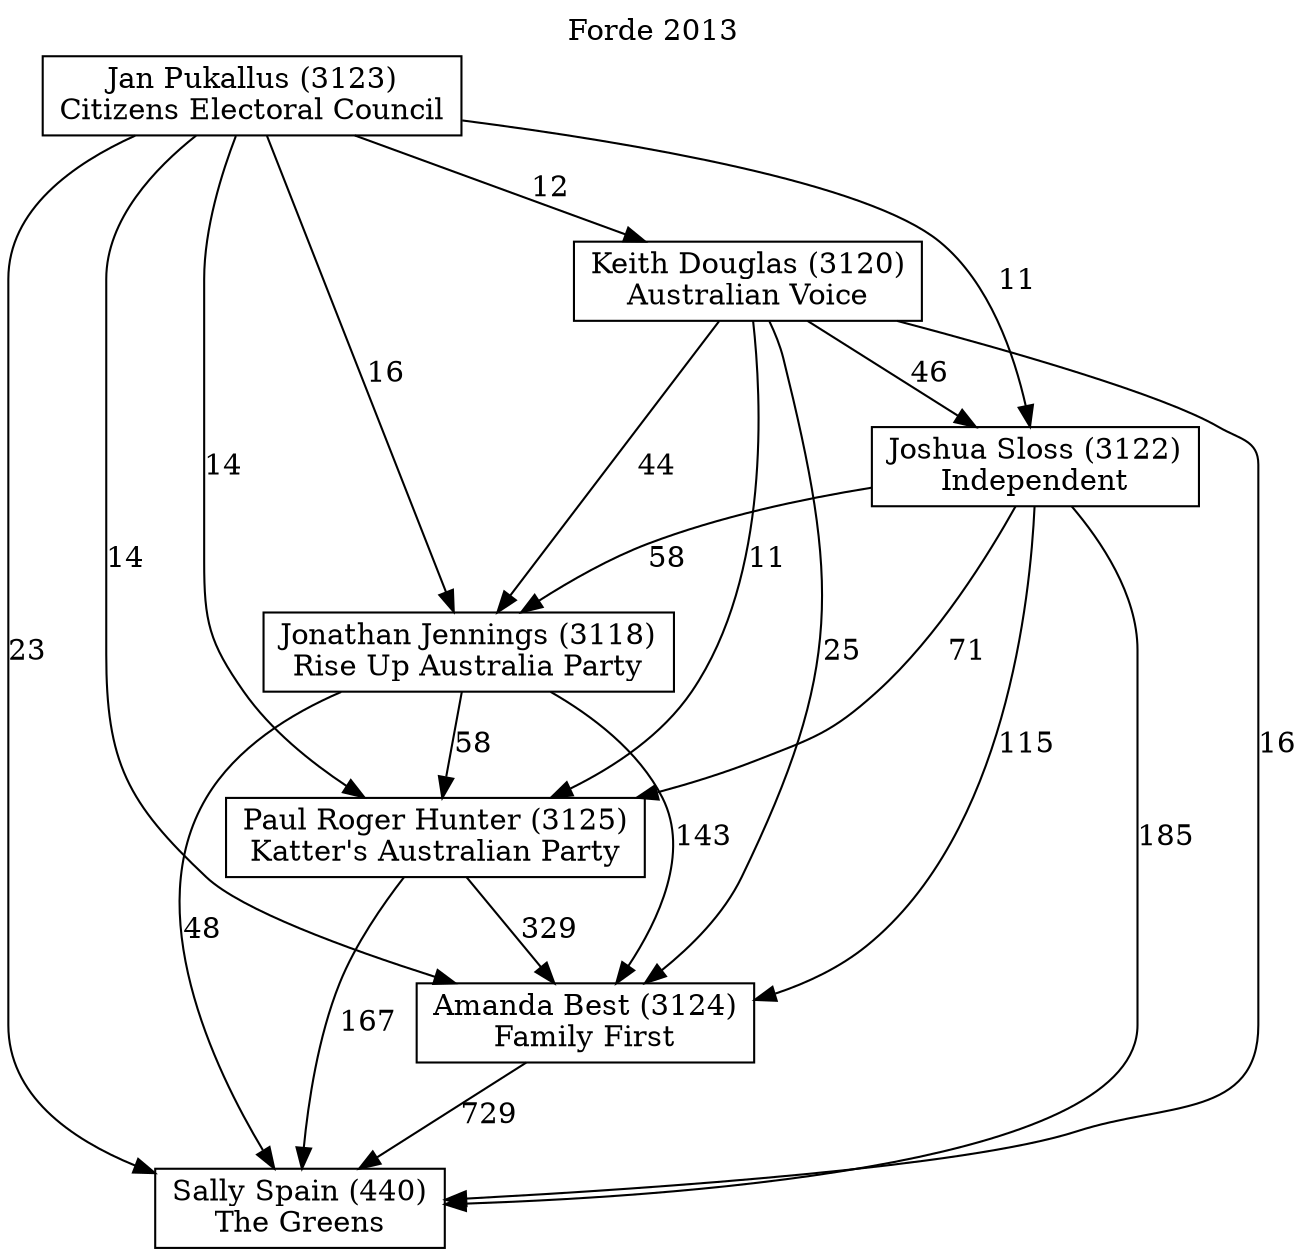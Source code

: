 // House preference flow
digraph "Sally Spain (440)_Forde_2013" {
	graph [label="Forde 2013" labelloc=t]
	node [shape=box]
	"Sally Spain (440)" [label="Sally Spain (440)
The Greens"]
	"Amanda Best (3124)" [label="Amanda Best (3124)
Family First"]
	"Paul Roger Hunter (3125)" [label="Paul Roger Hunter (3125)
Katter's Australian Party"]
	"Jonathan Jennings (3118)" [label="Jonathan Jennings (3118)
Rise Up Australia Party"]
	"Joshua Sloss (3122)" [label="Joshua Sloss (3122)
Independent"]
	"Keith Douglas (3120)" [label="Keith Douglas (3120)
Australian Voice"]
	"Jan Pukallus (3123)" [label="Jan Pukallus (3123)
Citizens Electoral Council"]
	"Sally Spain (440)" [label="Sally Spain (440)
The Greens"]
	"Paul Roger Hunter (3125)" [label="Paul Roger Hunter (3125)
Katter's Australian Party"]
	"Jonathan Jennings (3118)" [label="Jonathan Jennings (3118)
Rise Up Australia Party"]
	"Joshua Sloss (3122)" [label="Joshua Sloss (3122)
Independent"]
	"Keith Douglas (3120)" [label="Keith Douglas (3120)
Australian Voice"]
	"Jan Pukallus (3123)" [label="Jan Pukallus (3123)
Citizens Electoral Council"]
	"Sally Spain (440)" [label="Sally Spain (440)
The Greens"]
	"Jonathan Jennings (3118)" [label="Jonathan Jennings (3118)
Rise Up Australia Party"]
	"Joshua Sloss (3122)" [label="Joshua Sloss (3122)
Independent"]
	"Keith Douglas (3120)" [label="Keith Douglas (3120)
Australian Voice"]
	"Jan Pukallus (3123)" [label="Jan Pukallus (3123)
Citizens Electoral Council"]
	"Sally Spain (440)" [label="Sally Spain (440)
The Greens"]
	"Joshua Sloss (3122)" [label="Joshua Sloss (3122)
Independent"]
	"Keith Douglas (3120)" [label="Keith Douglas (3120)
Australian Voice"]
	"Jan Pukallus (3123)" [label="Jan Pukallus (3123)
Citizens Electoral Council"]
	"Sally Spain (440)" [label="Sally Spain (440)
The Greens"]
	"Keith Douglas (3120)" [label="Keith Douglas (3120)
Australian Voice"]
	"Jan Pukallus (3123)" [label="Jan Pukallus (3123)
Citizens Electoral Council"]
	"Sally Spain (440)" [label="Sally Spain (440)
The Greens"]
	"Jan Pukallus (3123)" [label="Jan Pukallus (3123)
Citizens Electoral Council"]
	"Jan Pukallus (3123)" [label="Jan Pukallus (3123)
Citizens Electoral Council"]
	"Keith Douglas (3120)" [label="Keith Douglas (3120)
Australian Voice"]
	"Jan Pukallus (3123)" [label="Jan Pukallus (3123)
Citizens Electoral Council"]
	"Jan Pukallus (3123)" [label="Jan Pukallus (3123)
Citizens Electoral Council"]
	"Joshua Sloss (3122)" [label="Joshua Sloss (3122)
Independent"]
	"Keith Douglas (3120)" [label="Keith Douglas (3120)
Australian Voice"]
	"Jan Pukallus (3123)" [label="Jan Pukallus (3123)
Citizens Electoral Council"]
	"Joshua Sloss (3122)" [label="Joshua Sloss (3122)
Independent"]
	"Jan Pukallus (3123)" [label="Jan Pukallus (3123)
Citizens Electoral Council"]
	"Jan Pukallus (3123)" [label="Jan Pukallus (3123)
Citizens Electoral Council"]
	"Keith Douglas (3120)" [label="Keith Douglas (3120)
Australian Voice"]
	"Jan Pukallus (3123)" [label="Jan Pukallus (3123)
Citizens Electoral Council"]
	"Jan Pukallus (3123)" [label="Jan Pukallus (3123)
Citizens Electoral Council"]
	"Jonathan Jennings (3118)" [label="Jonathan Jennings (3118)
Rise Up Australia Party"]
	"Joshua Sloss (3122)" [label="Joshua Sloss (3122)
Independent"]
	"Keith Douglas (3120)" [label="Keith Douglas (3120)
Australian Voice"]
	"Jan Pukallus (3123)" [label="Jan Pukallus (3123)
Citizens Electoral Council"]
	"Jonathan Jennings (3118)" [label="Jonathan Jennings (3118)
Rise Up Australia Party"]
	"Keith Douglas (3120)" [label="Keith Douglas (3120)
Australian Voice"]
	"Jan Pukallus (3123)" [label="Jan Pukallus (3123)
Citizens Electoral Council"]
	"Jonathan Jennings (3118)" [label="Jonathan Jennings (3118)
Rise Up Australia Party"]
	"Jan Pukallus (3123)" [label="Jan Pukallus (3123)
Citizens Electoral Council"]
	"Jan Pukallus (3123)" [label="Jan Pukallus (3123)
Citizens Electoral Council"]
	"Keith Douglas (3120)" [label="Keith Douglas (3120)
Australian Voice"]
	"Jan Pukallus (3123)" [label="Jan Pukallus (3123)
Citizens Electoral Council"]
	"Jan Pukallus (3123)" [label="Jan Pukallus (3123)
Citizens Electoral Council"]
	"Joshua Sloss (3122)" [label="Joshua Sloss (3122)
Independent"]
	"Keith Douglas (3120)" [label="Keith Douglas (3120)
Australian Voice"]
	"Jan Pukallus (3123)" [label="Jan Pukallus (3123)
Citizens Electoral Council"]
	"Joshua Sloss (3122)" [label="Joshua Sloss (3122)
Independent"]
	"Jan Pukallus (3123)" [label="Jan Pukallus (3123)
Citizens Electoral Council"]
	"Jan Pukallus (3123)" [label="Jan Pukallus (3123)
Citizens Electoral Council"]
	"Keith Douglas (3120)" [label="Keith Douglas (3120)
Australian Voice"]
	"Jan Pukallus (3123)" [label="Jan Pukallus (3123)
Citizens Electoral Council"]
	"Jan Pukallus (3123)" [label="Jan Pukallus (3123)
Citizens Electoral Council"]
	"Paul Roger Hunter (3125)" [label="Paul Roger Hunter (3125)
Katter's Australian Party"]
	"Jonathan Jennings (3118)" [label="Jonathan Jennings (3118)
Rise Up Australia Party"]
	"Joshua Sloss (3122)" [label="Joshua Sloss (3122)
Independent"]
	"Keith Douglas (3120)" [label="Keith Douglas (3120)
Australian Voice"]
	"Jan Pukallus (3123)" [label="Jan Pukallus (3123)
Citizens Electoral Council"]
	"Paul Roger Hunter (3125)" [label="Paul Roger Hunter (3125)
Katter's Australian Party"]
	"Joshua Sloss (3122)" [label="Joshua Sloss (3122)
Independent"]
	"Keith Douglas (3120)" [label="Keith Douglas (3120)
Australian Voice"]
	"Jan Pukallus (3123)" [label="Jan Pukallus (3123)
Citizens Electoral Council"]
	"Paul Roger Hunter (3125)" [label="Paul Roger Hunter (3125)
Katter's Australian Party"]
	"Keith Douglas (3120)" [label="Keith Douglas (3120)
Australian Voice"]
	"Jan Pukallus (3123)" [label="Jan Pukallus (3123)
Citizens Electoral Council"]
	"Paul Roger Hunter (3125)" [label="Paul Roger Hunter (3125)
Katter's Australian Party"]
	"Jan Pukallus (3123)" [label="Jan Pukallus (3123)
Citizens Electoral Council"]
	"Jan Pukallus (3123)" [label="Jan Pukallus (3123)
Citizens Electoral Council"]
	"Keith Douglas (3120)" [label="Keith Douglas (3120)
Australian Voice"]
	"Jan Pukallus (3123)" [label="Jan Pukallus (3123)
Citizens Electoral Council"]
	"Jan Pukallus (3123)" [label="Jan Pukallus (3123)
Citizens Electoral Council"]
	"Joshua Sloss (3122)" [label="Joshua Sloss (3122)
Independent"]
	"Keith Douglas (3120)" [label="Keith Douglas (3120)
Australian Voice"]
	"Jan Pukallus (3123)" [label="Jan Pukallus (3123)
Citizens Electoral Council"]
	"Joshua Sloss (3122)" [label="Joshua Sloss (3122)
Independent"]
	"Jan Pukallus (3123)" [label="Jan Pukallus (3123)
Citizens Electoral Council"]
	"Jan Pukallus (3123)" [label="Jan Pukallus (3123)
Citizens Electoral Council"]
	"Keith Douglas (3120)" [label="Keith Douglas (3120)
Australian Voice"]
	"Jan Pukallus (3123)" [label="Jan Pukallus (3123)
Citizens Electoral Council"]
	"Jan Pukallus (3123)" [label="Jan Pukallus (3123)
Citizens Electoral Council"]
	"Jonathan Jennings (3118)" [label="Jonathan Jennings (3118)
Rise Up Australia Party"]
	"Joshua Sloss (3122)" [label="Joshua Sloss (3122)
Independent"]
	"Keith Douglas (3120)" [label="Keith Douglas (3120)
Australian Voice"]
	"Jan Pukallus (3123)" [label="Jan Pukallus (3123)
Citizens Electoral Council"]
	"Jonathan Jennings (3118)" [label="Jonathan Jennings (3118)
Rise Up Australia Party"]
	"Keith Douglas (3120)" [label="Keith Douglas (3120)
Australian Voice"]
	"Jan Pukallus (3123)" [label="Jan Pukallus (3123)
Citizens Electoral Council"]
	"Jonathan Jennings (3118)" [label="Jonathan Jennings (3118)
Rise Up Australia Party"]
	"Jan Pukallus (3123)" [label="Jan Pukallus (3123)
Citizens Electoral Council"]
	"Jan Pukallus (3123)" [label="Jan Pukallus (3123)
Citizens Electoral Council"]
	"Keith Douglas (3120)" [label="Keith Douglas (3120)
Australian Voice"]
	"Jan Pukallus (3123)" [label="Jan Pukallus (3123)
Citizens Electoral Council"]
	"Jan Pukallus (3123)" [label="Jan Pukallus (3123)
Citizens Electoral Council"]
	"Joshua Sloss (3122)" [label="Joshua Sloss (3122)
Independent"]
	"Keith Douglas (3120)" [label="Keith Douglas (3120)
Australian Voice"]
	"Jan Pukallus (3123)" [label="Jan Pukallus (3123)
Citizens Electoral Council"]
	"Joshua Sloss (3122)" [label="Joshua Sloss (3122)
Independent"]
	"Jan Pukallus (3123)" [label="Jan Pukallus (3123)
Citizens Electoral Council"]
	"Jan Pukallus (3123)" [label="Jan Pukallus (3123)
Citizens Electoral Council"]
	"Keith Douglas (3120)" [label="Keith Douglas (3120)
Australian Voice"]
	"Jan Pukallus (3123)" [label="Jan Pukallus (3123)
Citizens Electoral Council"]
	"Jan Pukallus (3123)" [label="Jan Pukallus (3123)
Citizens Electoral Council"]
	"Amanda Best (3124)" [label="Amanda Best (3124)
Family First"]
	"Paul Roger Hunter (3125)" [label="Paul Roger Hunter (3125)
Katter's Australian Party"]
	"Jonathan Jennings (3118)" [label="Jonathan Jennings (3118)
Rise Up Australia Party"]
	"Joshua Sloss (3122)" [label="Joshua Sloss (3122)
Independent"]
	"Keith Douglas (3120)" [label="Keith Douglas (3120)
Australian Voice"]
	"Jan Pukallus (3123)" [label="Jan Pukallus (3123)
Citizens Electoral Council"]
	"Amanda Best (3124)" [label="Amanda Best (3124)
Family First"]
	"Jonathan Jennings (3118)" [label="Jonathan Jennings (3118)
Rise Up Australia Party"]
	"Joshua Sloss (3122)" [label="Joshua Sloss (3122)
Independent"]
	"Keith Douglas (3120)" [label="Keith Douglas (3120)
Australian Voice"]
	"Jan Pukallus (3123)" [label="Jan Pukallus (3123)
Citizens Electoral Council"]
	"Amanda Best (3124)" [label="Amanda Best (3124)
Family First"]
	"Joshua Sloss (3122)" [label="Joshua Sloss (3122)
Independent"]
	"Keith Douglas (3120)" [label="Keith Douglas (3120)
Australian Voice"]
	"Jan Pukallus (3123)" [label="Jan Pukallus (3123)
Citizens Electoral Council"]
	"Amanda Best (3124)" [label="Amanda Best (3124)
Family First"]
	"Keith Douglas (3120)" [label="Keith Douglas (3120)
Australian Voice"]
	"Jan Pukallus (3123)" [label="Jan Pukallus (3123)
Citizens Electoral Council"]
	"Amanda Best (3124)" [label="Amanda Best (3124)
Family First"]
	"Jan Pukallus (3123)" [label="Jan Pukallus (3123)
Citizens Electoral Council"]
	"Jan Pukallus (3123)" [label="Jan Pukallus (3123)
Citizens Electoral Council"]
	"Keith Douglas (3120)" [label="Keith Douglas (3120)
Australian Voice"]
	"Jan Pukallus (3123)" [label="Jan Pukallus (3123)
Citizens Electoral Council"]
	"Jan Pukallus (3123)" [label="Jan Pukallus (3123)
Citizens Electoral Council"]
	"Joshua Sloss (3122)" [label="Joshua Sloss (3122)
Independent"]
	"Keith Douglas (3120)" [label="Keith Douglas (3120)
Australian Voice"]
	"Jan Pukallus (3123)" [label="Jan Pukallus (3123)
Citizens Electoral Council"]
	"Joshua Sloss (3122)" [label="Joshua Sloss (3122)
Independent"]
	"Jan Pukallus (3123)" [label="Jan Pukallus (3123)
Citizens Electoral Council"]
	"Jan Pukallus (3123)" [label="Jan Pukallus (3123)
Citizens Electoral Council"]
	"Keith Douglas (3120)" [label="Keith Douglas (3120)
Australian Voice"]
	"Jan Pukallus (3123)" [label="Jan Pukallus (3123)
Citizens Electoral Council"]
	"Jan Pukallus (3123)" [label="Jan Pukallus (3123)
Citizens Electoral Council"]
	"Jonathan Jennings (3118)" [label="Jonathan Jennings (3118)
Rise Up Australia Party"]
	"Joshua Sloss (3122)" [label="Joshua Sloss (3122)
Independent"]
	"Keith Douglas (3120)" [label="Keith Douglas (3120)
Australian Voice"]
	"Jan Pukallus (3123)" [label="Jan Pukallus (3123)
Citizens Electoral Council"]
	"Jonathan Jennings (3118)" [label="Jonathan Jennings (3118)
Rise Up Australia Party"]
	"Keith Douglas (3120)" [label="Keith Douglas (3120)
Australian Voice"]
	"Jan Pukallus (3123)" [label="Jan Pukallus (3123)
Citizens Electoral Council"]
	"Jonathan Jennings (3118)" [label="Jonathan Jennings (3118)
Rise Up Australia Party"]
	"Jan Pukallus (3123)" [label="Jan Pukallus (3123)
Citizens Electoral Council"]
	"Jan Pukallus (3123)" [label="Jan Pukallus (3123)
Citizens Electoral Council"]
	"Keith Douglas (3120)" [label="Keith Douglas (3120)
Australian Voice"]
	"Jan Pukallus (3123)" [label="Jan Pukallus (3123)
Citizens Electoral Council"]
	"Jan Pukallus (3123)" [label="Jan Pukallus (3123)
Citizens Electoral Council"]
	"Joshua Sloss (3122)" [label="Joshua Sloss (3122)
Independent"]
	"Keith Douglas (3120)" [label="Keith Douglas (3120)
Australian Voice"]
	"Jan Pukallus (3123)" [label="Jan Pukallus (3123)
Citizens Electoral Council"]
	"Joshua Sloss (3122)" [label="Joshua Sloss (3122)
Independent"]
	"Jan Pukallus (3123)" [label="Jan Pukallus (3123)
Citizens Electoral Council"]
	"Jan Pukallus (3123)" [label="Jan Pukallus (3123)
Citizens Electoral Council"]
	"Keith Douglas (3120)" [label="Keith Douglas (3120)
Australian Voice"]
	"Jan Pukallus (3123)" [label="Jan Pukallus (3123)
Citizens Electoral Council"]
	"Jan Pukallus (3123)" [label="Jan Pukallus (3123)
Citizens Electoral Council"]
	"Paul Roger Hunter (3125)" [label="Paul Roger Hunter (3125)
Katter's Australian Party"]
	"Jonathan Jennings (3118)" [label="Jonathan Jennings (3118)
Rise Up Australia Party"]
	"Joshua Sloss (3122)" [label="Joshua Sloss (3122)
Independent"]
	"Keith Douglas (3120)" [label="Keith Douglas (3120)
Australian Voice"]
	"Jan Pukallus (3123)" [label="Jan Pukallus (3123)
Citizens Electoral Council"]
	"Paul Roger Hunter (3125)" [label="Paul Roger Hunter (3125)
Katter's Australian Party"]
	"Joshua Sloss (3122)" [label="Joshua Sloss (3122)
Independent"]
	"Keith Douglas (3120)" [label="Keith Douglas (3120)
Australian Voice"]
	"Jan Pukallus (3123)" [label="Jan Pukallus (3123)
Citizens Electoral Council"]
	"Paul Roger Hunter (3125)" [label="Paul Roger Hunter (3125)
Katter's Australian Party"]
	"Keith Douglas (3120)" [label="Keith Douglas (3120)
Australian Voice"]
	"Jan Pukallus (3123)" [label="Jan Pukallus (3123)
Citizens Electoral Council"]
	"Paul Roger Hunter (3125)" [label="Paul Roger Hunter (3125)
Katter's Australian Party"]
	"Jan Pukallus (3123)" [label="Jan Pukallus (3123)
Citizens Electoral Council"]
	"Jan Pukallus (3123)" [label="Jan Pukallus (3123)
Citizens Electoral Council"]
	"Keith Douglas (3120)" [label="Keith Douglas (3120)
Australian Voice"]
	"Jan Pukallus (3123)" [label="Jan Pukallus (3123)
Citizens Electoral Council"]
	"Jan Pukallus (3123)" [label="Jan Pukallus (3123)
Citizens Electoral Council"]
	"Joshua Sloss (3122)" [label="Joshua Sloss (3122)
Independent"]
	"Keith Douglas (3120)" [label="Keith Douglas (3120)
Australian Voice"]
	"Jan Pukallus (3123)" [label="Jan Pukallus (3123)
Citizens Electoral Council"]
	"Joshua Sloss (3122)" [label="Joshua Sloss (3122)
Independent"]
	"Jan Pukallus (3123)" [label="Jan Pukallus (3123)
Citizens Electoral Council"]
	"Jan Pukallus (3123)" [label="Jan Pukallus (3123)
Citizens Electoral Council"]
	"Keith Douglas (3120)" [label="Keith Douglas (3120)
Australian Voice"]
	"Jan Pukallus (3123)" [label="Jan Pukallus (3123)
Citizens Electoral Council"]
	"Jan Pukallus (3123)" [label="Jan Pukallus (3123)
Citizens Electoral Council"]
	"Jonathan Jennings (3118)" [label="Jonathan Jennings (3118)
Rise Up Australia Party"]
	"Joshua Sloss (3122)" [label="Joshua Sloss (3122)
Independent"]
	"Keith Douglas (3120)" [label="Keith Douglas (3120)
Australian Voice"]
	"Jan Pukallus (3123)" [label="Jan Pukallus (3123)
Citizens Electoral Council"]
	"Jonathan Jennings (3118)" [label="Jonathan Jennings (3118)
Rise Up Australia Party"]
	"Keith Douglas (3120)" [label="Keith Douglas (3120)
Australian Voice"]
	"Jan Pukallus (3123)" [label="Jan Pukallus (3123)
Citizens Electoral Council"]
	"Jonathan Jennings (3118)" [label="Jonathan Jennings (3118)
Rise Up Australia Party"]
	"Jan Pukallus (3123)" [label="Jan Pukallus (3123)
Citizens Electoral Council"]
	"Jan Pukallus (3123)" [label="Jan Pukallus (3123)
Citizens Electoral Council"]
	"Keith Douglas (3120)" [label="Keith Douglas (3120)
Australian Voice"]
	"Jan Pukallus (3123)" [label="Jan Pukallus (3123)
Citizens Electoral Council"]
	"Jan Pukallus (3123)" [label="Jan Pukallus (3123)
Citizens Electoral Council"]
	"Joshua Sloss (3122)" [label="Joshua Sloss (3122)
Independent"]
	"Keith Douglas (3120)" [label="Keith Douglas (3120)
Australian Voice"]
	"Jan Pukallus (3123)" [label="Jan Pukallus (3123)
Citizens Electoral Council"]
	"Joshua Sloss (3122)" [label="Joshua Sloss (3122)
Independent"]
	"Jan Pukallus (3123)" [label="Jan Pukallus (3123)
Citizens Electoral Council"]
	"Jan Pukallus (3123)" [label="Jan Pukallus (3123)
Citizens Electoral Council"]
	"Keith Douglas (3120)" [label="Keith Douglas (3120)
Australian Voice"]
	"Jan Pukallus (3123)" [label="Jan Pukallus (3123)
Citizens Electoral Council"]
	"Jan Pukallus (3123)" [label="Jan Pukallus (3123)
Citizens Electoral Council"]
	"Amanda Best (3124)" -> "Sally Spain (440)" [label=729]
	"Paul Roger Hunter (3125)" -> "Amanda Best (3124)" [label=329]
	"Jonathan Jennings (3118)" -> "Paul Roger Hunter (3125)" [label=58]
	"Joshua Sloss (3122)" -> "Jonathan Jennings (3118)" [label=58]
	"Keith Douglas (3120)" -> "Joshua Sloss (3122)" [label=46]
	"Jan Pukallus (3123)" -> "Keith Douglas (3120)" [label=12]
	"Paul Roger Hunter (3125)" -> "Sally Spain (440)" [label=167]
	"Jonathan Jennings (3118)" -> "Sally Spain (440)" [label=48]
	"Joshua Sloss (3122)" -> "Sally Spain (440)" [label=185]
	"Keith Douglas (3120)" -> "Sally Spain (440)" [label=16]
	"Jan Pukallus (3123)" -> "Sally Spain (440)" [label=23]
	"Jan Pukallus (3123)" -> "Joshua Sloss (3122)" [label=11]
	"Keith Douglas (3120)" -> "Jonathan Jennings (3118)" [label=44]
	"Jan Pukallus (3123)" -> "Jonathan Jennings (3118)" [label=16]
	"Joshua Sloss (3122)" -> "Paul Roger Hunter (3125)" [label=71]
	"Keith Douglas (3120)" -> "Paul Roger Hunter (3125)" [label=11]
	"Jan Pukallus (3123)" -> "Paul Roger Hunter (3125)" [label=14]
	"Jonathan Jennings (3118)" -> "Amanda Best (3124)" [label=143]
	"Joshua Sloss (3122)" -> "Amanda Best (3124)" [label=115]
	"Keith Douglas (3120)" -> "Amanda Best (3124)" [label=25]
	"Jan Pukallus (3123)" -> "Amanda Best (3124)" [label=14]
}
